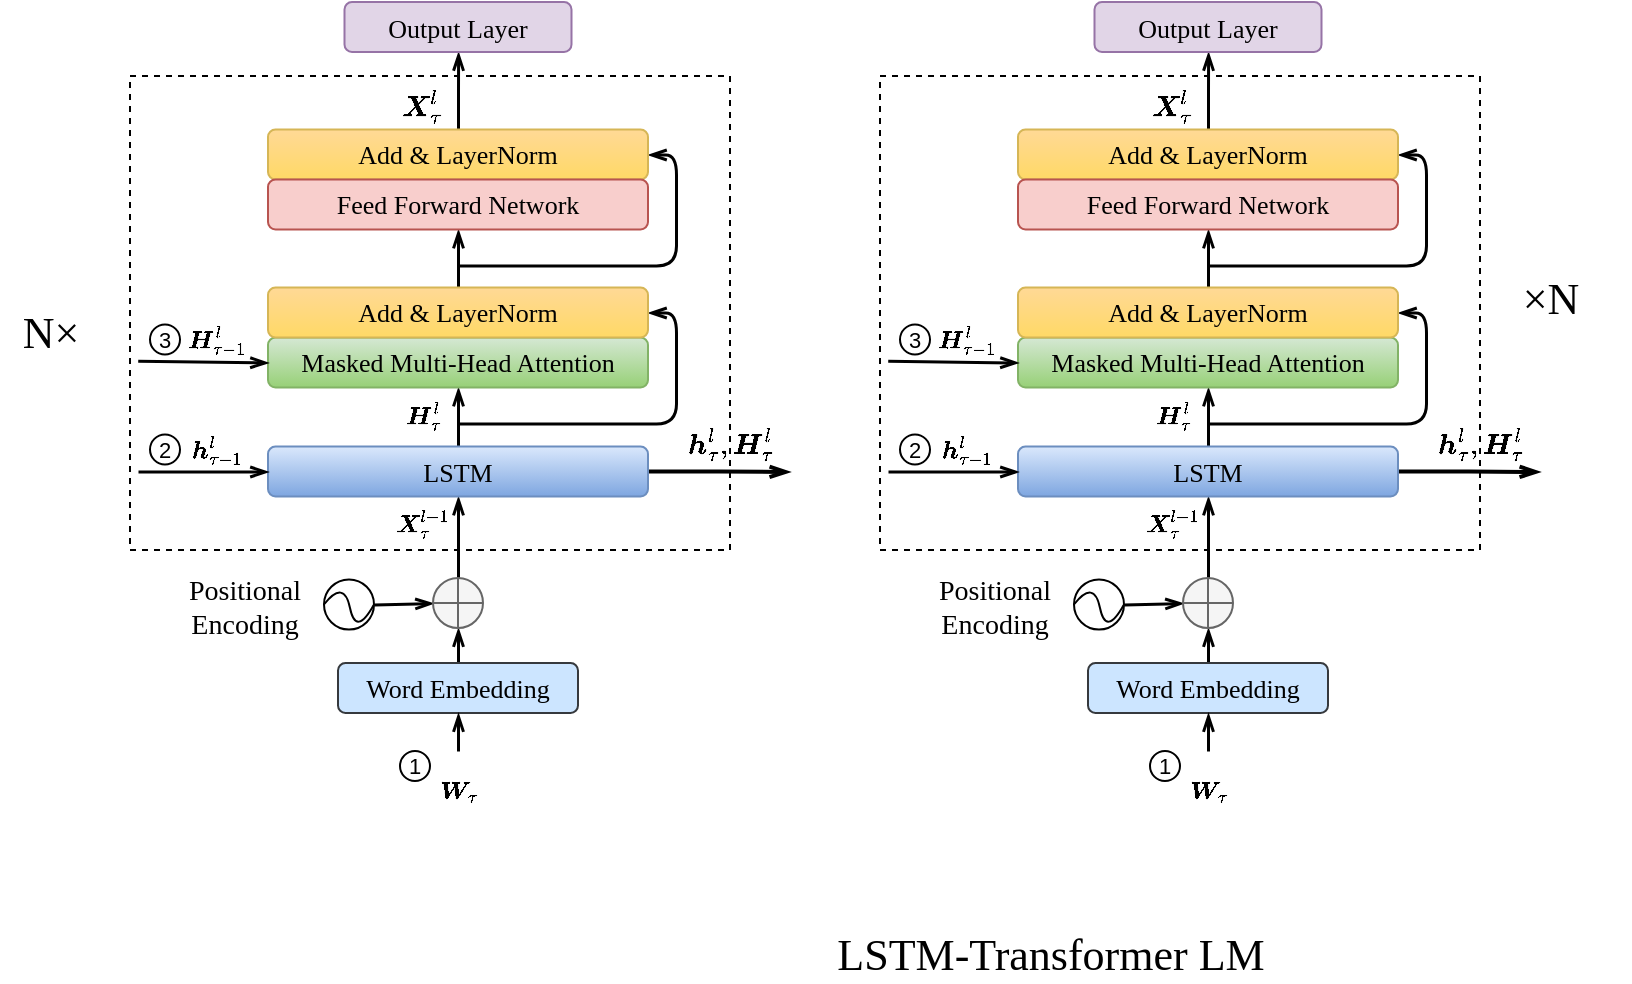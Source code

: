 <mxfile version="16.6.1" type="github">
  <diagram id="z0HHgGlnCuGLutk6PVgF" name="Page-1">
    <mxGraphModel dx="1796" dy="645" grid="1" gridSize="10" guides="1" tooltips="1" connect="1" arrows="1" fold="1" page="1" pageScale="1" pageWidth="850" pageHeight="1100" math="1" shadow="0">
      <root>
        <mxCell id="0" />
        <mxCell id="1" parent="0" />
        <mxCell id="CTJLBTLDGU4M1NpmP4fn-86" value="" style="rounded=0;whiteSpace=wrap;html=1;shadow=0;glass=0;dashed=1;sketch=0;fillColor=none;fontFamily=Georgia;" parent="1" vertex="1">
          <mxGeometry x="-300" y="220" width="300" height="237" as="geometry" />
        </mxCell>
        <mxCell id="CTJLBTLDGU4M1NpmP4fn-3" style="edgeStyle=orthogonalEdgeStyle;rounded=0;orthogonalLoop=1;jettySize=auto;html=1;entryX=0.5;entryY=1;entryDx=0;entryDy=0;strokeWidth=1.5;endArrow=openThin;endFill=0;exitX=0.5;exitY=0;exitDx=0;exitDy=0;fontFamily=Georgia;" parent="1" source="iIbkzB-FwA6yvQ0Qt3dR-1" target="CTJLBTLDGU4M1NpmP4fn-2" edge="1">
          <mxGeometry relative="1" as="geometry">
            <mxPoint x="-136" y="434.75" as="sourcePoint" />
          </mxGeometry>
        </mxCell>
        <mxCell id="CTJLBTLDGU4M1NpmP4fn-2" value="&lt;font style=&quot;font-size: 13px&quot;&gt;Masked Multi-Head Attention&lt;/font&gt;" style="rounded=1;whiteSpace=wrap;html=1;fillColor=#d5e8d4;strokeColor=#82b366;gradientColor=#97d077;fontFamily=Georgia;" parent="1" vertex="1">
          <mxGeometry x="-231" y="350.75" width="190" height="25" as="geometry" />
        </mxCell>
        <mxCell id="CTJLBTLDGU4M1NpmP4fn-4" value="" style="edgeStyle=elbowEdgeStyle;elbow=horizontal;endArrow=openThin;html=1;strokeWidth=1.5;entryX=1;entryY=0.5;entryDx=0;entryDy=0;endFill=0;fontFamily=Georgia;" parent="1" target="CTJLBTLDGU4M1NpmP4fn-7" edge="1">
          <mxGeometry width="50" height="50" relative="1" as="geometry">
            <mxPoint x="-136" y="393.75" as="sourcePoint" />
            <mxPoint x="-126.0" y="386.75" as="targetPoint" />
            <Array as="points">
              <mxPoint x="-27" y="413.75" />
              <mxPoint x="34" y="447.75" />
            </Array>
          </mxGeometry>
        </mxCell>
        <mxCell id="CTJLBTLDGU4M1NpmP4fn-11" style="edgeStyle=orthogonalEdgeStyle;rounded=0;orthogonalLoop=1;jettySize=auto;html=1;exitX=0.5;exitY=0;exitDx=0;exitDy=0;entryX=0.5;entryY=1;entryDx=0;entryDy=0;endArrow=openThin;endFill=0;strokeWidth=1.5;fontFamily=Georgia;" parent="1" source="CTJLBTLDGU4M1NpmP4fn-7" target="CTJLBTLDGU4M1NpmP4fn-10" edge="1">
          <mxGeometry relative="1" as="geometry" />
        </mxCell>
        <mxCell id="CTJLBTLDGU4M1NpmP4fn-7" value="&lt;font style=&quot;font-size: 13px&quot;&gt;Add &amp;amp; LayerNorm&lt;/font&gt;" style="rounded=1;whiteSpace=wrap;html=1;fillColor=#FFD996;strokeColor=#d6b656;fontFamily=Georgia;gradientColor=#FFD966;" parent="1" vertex="1">
          <mxGeometry x="-231" y="325.75" width="190" height="25" as="geometry" />
        </mxCell>
        <mxCell id="CTJLBTLDGU4M1NpmP4fn-14" value="" style="edgeStyle=elbowEdgeStyle;elbow=horizontal;endArrow=openThin;html=1;strokeWidth=1.5;endFill=0;entryX=1;entryY=0.5;entryDx=0;entryDy=0;fontFamily=Georgia;" parent="1" target="CTJLBTLDGU4M1NpmP4fn-15" edge="1">
          <mxGeometry width="50" height="50" relative="1" as="geometry">
            <mxPoint x="-136" y="314.75" as="sourcePoint" />
            <mxPoint x="-126.0" y="273.75" as="targetPoint" />
            <Array as="points">
              <mxPoint x="-27" y="311.75" />
            </Array>
          </mxGeometry>
        </mxCell>
        <mxCell id="CTJLBTLDGU4M1NpmP4fn-18" style="edgeStyle=orthogonalEdgeStyle;rounded=0;orthogonalLoop=1;jettySize=auto;html=1;exitX=0.5;exitY=0;exitDx=0;exitDy=0;endArrow=openThin;endFill=0;strokeWidth=1.5;fontFamily=Georgia;" parent="1" source="CTJLBTLDGU4M1NpmP4fn-15" target="IyFWRD1OJdr2gIB2jrgP-10" edge="1">
          <mxGeometry relative="1" as="geometry">
            <mxPoint x="-136" y="210" as="targetPoint" />
          </mxGeometry>
        </mxCell>
        <mxCell id="CTJLBTLDGU4M1NpmP4fn-15" value="&lt;span style=&quot;font-size: 13px&quot;&gt;Add &amp;amp; LayerNorm&lt;/span&gt;" style="rounded=1;whiteSpace=wrap;html=1;fillColor=#FFD996;strokeColor=#d6b656;fontFamily=Georgia;gradientColor=#ffd966;" parent="1" vertex="1">
          <mxGeometry x="-231" y="246.75" width="190" height="25" as="geometry" />
        </mxCell>
        <mxCell id="CTJLBTLDGU4M1NpmP4fn-29" value="&lt;span style=&quot;font-size: 14px&quot;&gt;$$\boldsymbol X^{l}_\tau$$&lt;/span&gt;" style="text;html=1;align=center;verticalAlign=middle;resizable=0;points=[];autosize=1;strokeColor=none;fontFamily=Georgia;" parent="1" vertex="1">
          <mxGeometry x="-254" y="224.75" width="200" height="20" as="geometry" />
        </mxCell>
        <mxCell id="CTJLBTLDGU4M1NpmP4fn-10" value="&lt;font style=&quot;font-size: 13px&quot;&gt;Feed Forward Network&lt;/font&gt;" style="rounded=1;whiteSpace=wrap;html=1;fillColor=#f8cecc;strokeColor=#b85450;fontFamily=Georgia;" parent="1" vertex="1">
          <mxGeometry x="-231" y="271.75" width="190" height="25" as="geometry" />
        </mxCell>
        <mxCell id="CTJLBTLDGU4M1NpmP4fn-75" style="edgeStyle=none;rounded=0;orthogonalLoop=1;jettySize=auto;html=1;exitX=0.5;exitY=0;exitDx=0;exitDy=0;entryX=0.5;entryY=1;entryDx=0;entryDy=0;endArrow=openThin;endFill=0;strokeWidth=1.5;fontFamily=Georgia;" parent="1" source="CTJLBTLDGU4M1NpmP4fn-62" target="CTJLBTLDGU4M1NpmP4fn-72" edge="1">
          <mxGeometry relative="1" as="geometry" />
        </mxCell>
        <mxCell id="CTJLBTLDGU4M1NpmP4fn-62" value="&lt;font style=&quot;font-size: 13px;&quot;&gt;Word Embedding&lt;/font&gt;" style="rounded=1;whiteSpace=wrap;html=1;fillColor=#cce5ff;strokeColor=#36393d;fontSize=13;fontFamily=Georgia;" parent="1" vertex="1">
          <mxGeometry x="-196" y="513.5" width="120" height="25" as="geometry" />
        </mxCell>
        <mxCell id="CTJLBTLDGU4M1NpmP4fn-64" value="" style="endArrow=openThin;html=1;strokeWidth=1.5;entryX=0.5;entryY=1;entryDx=0;entryDy=0;endFill=0;fontFamily=Georgia;" parent="1" target="CTJLBTLDGU4M1NpmP4fn-62" edge="1">
          <mxGeometry width="50" height="50" relative="1" as="geometry">
            <mxPoint x="-136" y="557.5" as="sourcePoint" />
            <mxPoint x="-136.0" y="559.5" as="targetPoint" />
          </mxGeometry>
        </mxCell>
        <mxCell id="CTJLBTLDGU4M1NpmP4fn-90" style="edgeStyle=none;rounded=0;orthogonalLoop=1;jettySize=auto;html=1;exitX=1;exitY=0.5;exitDx=0;exitDy=0;entryX=0;entryY=0.5;entryDx=0;entryDy=0;endArrow=openThin;endFill=0;strokeWidth=1.5;fontFamily=Georgia;" parent="1" source="CTJLBTLDGU4M1NpmP4fn-65" target="CTJLBTLDGU4M1NpmP4fn-72" edge="1">
          <mxGeometry relative="1" as="geometry" />
        </mxCell>
        <mxCell id="CTJLBTLDGU4M1NpmP4fn-65" value="" style="ellipse;whiteSpace=wrap;html=1;aspect=fixed;rounded=0;shadow=0;glass=0;sketch=0;strokeColor=#000000;fillColor=none;gradientColor=none;fontFamily=Georgia;" parent="1" vertex="1">
          <mxGeometry x="-203" y="471.75" width="25" height="25" as="geometry" />
        </mxCell>
        <mxCell id="CTJLBTLDGU4M1NpmP4fn-69" value="" style="curved=1;endArrow=none;html=1;strokeWidth=1;exitX=0;exitY=0.5;exitDx=0;exitDy=0;entryX=1;entryY=0.5;entryDx=0;entryDy=0;endFill=0;fontFamily=Georgia;" parent="1" source="CTJLBTLDGU4M1NpmP4fn-65" target="CTJLBTLDGU4M1NpmP4fn-65" edge="1">
          <mxGeometry width="50" height="50" relative="1" as="geometry">
            <mxPoint x="-193" y="526.25" as="sourcePoint" />
            <mxPoint x="-143" y="476.25" as="targetPoint" />
            <Array as="points">
              <mxPoint x="-193" y="471.5" />
              <mxPoint x="-187" y="500.5" />
            </Array>
          </mxGeometry>
        </mxCell>
        <mxCell id="CTJLBTLDGU4M1NpmP4fn-71" value="&lt;font style=&quot;font-size: 14px&quot;&gt;Positional&lt;br&gt;Encoding&lt;/font&gt;" style="text;html=1;align=center;verticalAlign=middle;resizable=0;points=[];autosize=1;strokeColor=none;fontFamily=Georgia;" parent="1" vertex="1">
          <mxGeometry x="-283" y="466" width="80" height="40" as="geometry" />
        </mxCell>
        <mxCell id="CTJLBTLDGU4M1NpmP4fn-81" style="edgeStyle=none;rounded=0;orthogonalLoop=1;jettySize=auto;html=1;exitX=0.5;exitY=0;exitDx=0;exitDy=0;endArrow=openThin;endFill=0;strokeWidth=1.5;fontFamily=Georgia;entryX=0.5;entryY=1;entryDx=0;entryDy=0;" parent="1" source="CTJLBTLDGU4M1NpmP4fn-72" target="iIbkzB-FwA6yvQ0Qt3dR-1" edge="1">
          <mxGeometry relative="1" as="geometry">
            <mxPoint x="-100" y="480" as="targetPoint" />
          </mxGeometry>
        </mxCell>
        <mxCell id="CTJLBTLDGU4M1NpmP4fn-72" value="" style="shape=orEllipse;perimeter=ellipsePerimeter;whiteSpace=wrap;html=1;backgroundOutline=1;fillColor=#f5f5f5;strokeColor=#666666;fontColor=#333333;fontFamily=Georgia;" parent="1" vertex="1">
          <mxGeometry x="-148.5" y="471" width="25" height="25" as="geometry" />
        </mxCell>
        <mxCell id="CTJLBTLDGU4M1NpmP4fn-84" value="&lt;font style=&quot;font-size: 22px&quot;&gt;×N&lt;/font&gt;" style="text;html=1;align=center;verticalAlign=middle;resizable=0;points=[];autosize=1;strokeColor=none;fontFamily=Georgia;" parent="1" vertex="1">
          <mxGeometry x="10" y="321.75" width="50" height="20" as="geometry" />
        </mxCell>
        <mxCell id="CTJLBTLDGU4M1NpmP4fn-92" value="&lt;font style=&quot;font-size: 22px&quot;&gt;LSTM-Transformer LM&lt;/font&gt;" style="text;html=1;align=center;verticalAlign=middle;resizable=0;points=[];autosize=1;strokeColor=none;fontFamily=Georgia;" parent="1" vertex="1">
          <mxGeometry x="-340" y="650" width="250" height="20" as="geometry" />
        </mxCell>
        <mxCell id="IyFWRD1OJdr2gIB2jrgP-5" style="edgeStyle=orthogonalEdgeStyle;rounded=0;orthogonalLoop=1;jettySize=auto;html=1;exitX=1;exitY=0.5;exitDx=0;exitDy=0;fontSize=11;endArrow=openThin;endFill=0;strokeWidth=2;" parent="1" source="iIbkzB-FwA6yvQ0Qt3dR-1" edge="1">
          <mxGeometry relative="1" as="geometry">
            <mxPoint x="30" y="418" as="targetPoint" />
          </mxGeometry>
        </mxCell>
        <mxCell id="iIbkzB-FwA6yvQ0Qt3dR-1" value="&lt;font style=&quot;font-size: 13px&quot;&gt;LSTM&lt;/font&gt;" style="rounded=1;whiteSpace=wrap;html=1;fillColor=#dae8fc;strokeColor=#6c8ebf;gradientColor=#7ea6e0;fontFamily=Georgia;" parent="1" vertex="1">
          <mxGeometry x="-231" y="405.25" width="190" height="25" as="geometry" />
        </mxCell>
        <mxCell id="iIbkzB-FwA6yvQ0Qt3dR-6" value="" style="endArrow=openThin;html=1;rounded=0;fontSize=12;strokeWidth=1.5;endFill=0;exitX=0.294;exitY=1.03;exitDx=0;exitDy=0;exitPerimeter=0;entryX=0;entryY=0.5;entryDx=0;entryDy=0;fontFamily=Georgia;" parent="1" source="iIbkzB-FwA6yvQ0Qt3dR-8" target="CTJLBTLDGU4M1NpmP4fn-2" edge="1">
          <mxGeometry width="50" height="50" relative="1" as="geometry">
            <mxPoint x="-277" y="362.87" as="sourcePoint" />
            <mxPoint x="-247" y="363.75" as="targetPoint" />
          </mxGeometry>
        </mxCell>
        <mxCell id="iIbkzB-FwA6yvQ0Qt3dR-7" value="" style="endArrow=openThin;html=1;rounded=0;fontSize=12;strokeWidth=1.5;exitX=0.07;exitY=0.883;exitDx=0;exitDy=0;exitPerimeter=0;endFill=0;entryX=0;entryY=0.5;entryDx=0;entryDy=0;fontFamily=Georgia;" parent="1" target="iIbkzB-FwA6yvQ0Qt3dR-1" edge="1">
          <mxGeometry width="50" height="50" relative="1" as="geometry">
            <mxPoint x="-296" y="417.74" as="sourcePoint" />
            <mxPoint x="-227" y="417.75" as="targetPoint" />
          </mxGeometry>
        </mxCell>
        <mxCell id="iIbkzB-FwA6yvQ0Qt3dR-8" value="$$\boldsymbol H^l_{\tau-1}$$" style="text;html=1;align=center;verticalAlign=middle;resizable=0;points=[];autosize=1;strokeColor=none;fillColor=none;fontSize=12;fontFamily=Georgia;" parent="1" vertex="1">
          <mxGeometry x="-352" y="341.75" width="190" height="20" as="geometry" />
        </mxCell>
        <mxCell id="iIbkzB-FwA6yvQ0Qt3dR-9" value="$$\boldsymbol &lt;br&gt;h^l_{\tau-1}$$" style="text;html=1;align=center;verticalAlign=middle;resizable=0;points=[];autosize=1;strokeColor=none;fillColor=none;fontSize=12;fontFamily=Georgia;" parent="1" vertex="1">
          <mxGeometry x="-307" y="392.25" width="100" height="30" as="geometry" />
        </mxCell>
        <mxCell id="iIbkzB-FwA6yvQ0Qt3dR-11" value="$$\boldsymbol H^l_{\tau}$$" style="text;html=1;align=center;verticalAlign=middle;resizable=0;points=[];autosize=1;strokeColor=none;fillColor=none;fontSize=12;fontFamily=Georgia;" parent="1" vertex="1">
          <mxGeometry x="-244" y="379.75" width="180" height="20" as="geometry" />
        </mxCell>
        <mxCell id="iIbkzB-FwA6yvQ0Qt3dR-12" value="$$\boldsymbol X^{l-1}_{\tau}$$" style="text;html=1;align=center;verticalAlign=middle;resizable=0;points=[];autosize=1;strokeColor=none;fillColor=none;fontSize=12;fontFamily=Georgia;" parent="1" vertex="1">
          <mxGeometry x="-254" y="434.25" width="200" height="20" as="geometry" />
        </mxCell>
        <mxCell id="IyFWRD1OJdr2gIB2jrgP-1" value="$$\boldsymbol W_{\tau}$$" style="text;html=1;align=center;verticalAlign=middle;resizable=0;points=[];autosize=1;strokeColor=none;fillColor=none;fontSize=12;fontFamily=Georgia;" parent="1" vertex="1">
          <mxGeometry x="-221" y="566.5" width="170" height="20" as="geometry" />
        </mxCell>
        <mxCell id="IyFWRD1OJdr2gIB2jrgP-2" value="&lt;font style=&quot;font-size: 11px&quot;&gt;1&lt;/font&gt;" style="ellipse;whiteSpace=wrap;html=1;aspect=fixed;" parent="1" vertex="1">
          <mxGeometry x="-165" y="557.5" width="15" height="15" as="geometry" />
        </mxCell>
        <mxCell id="IyFWRD1OJdr2gIB2jrgP-3" value="&lt;font style=&quot;font-size: 11px&quot;&gt;3&lt;/font&gt;" style="ellipse;whiteSpace=wrap;html=1;aspect=fixed;" parent="1" vertex="1">
          <mxGeometry x="-290" y="344.25" width="15" height="15" as="geometry" />
        </mxCell>
        <mxCell id="IyFWRD1OJdr2gIB2jrgP-4" value="&lt;font style=&quot;font-size: 11px&quot;&gt;2&lt;/font&gt;" style="ellipse;whiteSpace=wrap;html=1;aspect=fixed;" parent="1" vertex="1">
          <mxGeometry x="-290" y="399.25" width="15" height="15" as="geometry" />
        </mxCell>
        <mxCell id="IyFWRD1OJdr2gIB2jrgP-7" value="$$\boldsymbol h^l_{\tau}, &lt;br&gt;\boldsymbol H^l_{\tau}$$" style="text;html=1;align=center;verticalAlign=middle;resizable=0;points=[];autosize=1;strokeColor=none;fillColor=none;fontSize=12;" parent="1" vertex="1">
          <mxGeometry x="-75" y="389.25" width="150" height="30" as="geometry" />
        </mxCell>
        <mxCell id="IyFWRD1OJdr2gIB2jrgP-10" value="&lt;span style=&quot;font-size: 13px;&quot;&gt;Output Layer&lt;/span&gt;" style="rounded=1;whiteSpace=wrap;html=1;fillColor=#e1d5e7;strokeColor=#9673a6;fontSize=13;fontFamily=Georgia;" parent="1" vertex="1">
          <mxGeometry x="-192.75" y="183" width="113.5" height="25" as="geometry" />
        </mxCell>
        <mxCell id="IyFWRD1OJdr2gIB2jrgP-11" value="" style="rounded=0;whiteSpace=wrap;html=1;shadow=0;glass=0;dashed=1;sketch=0;fillColor=none;fontFamily=Georgia;" parent="1" vertex="1">
          <mxGeometry x="-675" y="220" width="300" height="237" as="geometry" />
        </mxCell>
        <mxCell id="IyFWRD1OJdr2gIB2jrgP-12" style="edgeStyle=orthogonalEdgeStyle;rounded=0;orthogonalLoop=1;jettySize=auto;html=1;entryX=0.5;entryY=1;entryDx=0;entryDy=0;strokeWidth=1.5;endArrow=openThin;endFill=0;exitX=0.5;exitY=0;exitDx=0;exitDy=0;fontFamily=Georgia;" parent="1" source="IyFWRD1OJdr2gIB2jrgP-33" target="IyFWRD1OJdr2gIB2jrgP-13" edge="1">
          <mxGeometry relative="1" as="geometry">
            <mxPoint x="-511" y="434.75" as="sourcePoint" />
          </mxGeometry>
        </mxCell>
        <mxCell id="IyFWRD1OJdr2gIB2jrgP-13" value="&lt;font style=&quot;font-size: 13px&quot;&gt;Masked Multi-Head Attention&lt;/font&gt;" style="rounded=1;whiteSpace=wrap;html=1;fillColor=#d5e8d4;strokeColor=#82b366;gradientColor=#97d077;fontFamily=Georgia;" parent="1" vertex="1">
          <mxGeometry x="-606" y="350.75" width="190" height="25" as="geometry" />
        </mxCell>
        <mxCell id="IyFWRD1OJdr2gIB2jrgP-14" value="" style="edgeStyle=elbowEdgeStyle;elbow=horizontal;endArrow=openThin;html=1;strokeWidth=1.5;entryX=1;entryY=0.5;entryDx=0;entryDy=0;endFill=0;fontFamily=Georgia;" parent="1" target="IyFWRD1OJdr2gIB2jrgP-16" edge="1">
          <mxGeometry width="50" height="50" relative="1" as="geometry">
            <mxPoint x="-511" y="393.75" as="sourcePoint" />
            <mxPoint x="-501.0" y="386.75" as="targetPoint" />
            <Array as="points">
              <mxPoint x="-402" y="413.75" />
              <mxPoint x="-341" y="447.75" />
            </Array>
          </mxGeometry>
        </mxCell>
        <mxCell id="IyFWRD1OJdr2gIB2jrgP-15" style="edgeStyle=orthogonalEdgeStyle;rounded=0;orthogonalLoop=1;jettySize=auto;html=1;exitX=0.5;exitY=0;exitDx=0;exitDy=0;entryX=0.5;entryY=1;entryDx=0;entryDy=0;endArrow=openThin;endFill=0;strokeWidth=1.5;fontFamily=Georgia;" parent="1" source="IyFWRD1OJdr2gIB2jrgP-16" target="IyFWRD1OJdr2gIB2jrgP-21" edge="1">
          <mxGeometry relative="1" as="geometry" />
        </mxCell>
        <mxCell id="IyFWRD1OJdr2gIB2jrgP-16" value="&lt;font style=&quot;font-size: 13px&quot;&gt;Add &amp;amp; LayerNorm&lt;/font&gt;" style="rounded=1;whiteSpace=wrap;html=1;fillColor=#FFD996;strokeColor=#d6b656;fontFamily=Georgia;gradientColor=#FFD966;" parent="1" vertex="1">
          <mxGeometry x="-606" y="325.75" width="190" height="25" as="geometry" />
        </mxCell>
        <mxCell id="IyFWRD1OJdr2gIB2jrgP-17" value="" style="edgeStyle=elbowEdgeStyle;elbow=horizontal;endArrow=openThin;html=1;strokeWidth=1.5;endFill=0;entryX=1;entryY=0.5;entryDx=0;entryDy=0;fontFamily=Georgia;" parent="1" target="IyFWRD1OJdr2gIB2jrgP-19" edge="1">
          <mxGeometry width="50" height="50" relative="1" as="geometry">
            <mxPoint x="-511" y="314.75" as="sourcePoint" />
            <mxPoint x="-501.0" y="273.75" as="targetPoint" />
            <Array as="points">
              <mxPoint x="-402" y="311.75" />
            </Array>
          </mxGeometry>
        </mxCell>
        <mxCell id="IyFWRD1OJdr2gIB2jrgP-18" style="edgeStyle=orthogonalEdgeStyle;rounded=0;orthogonalLoop=1;jettySize=auto;html=1;exitX=0.5;exitY=0;exitDx=0;exitDy=0;endArrow=openThin;endFill=0;strokeWidth=1.5;fontFamily=Georgia;" parent="1" source="IyFWRD1OJdr2gIB2jrgP-19" target="IyFWRD1OJdr2gIB2jrgP-45" edge="1">
          <mxGeometry relative="1" as="geometry">
            <mxPoint x="-511" y="210" as="targetPoint" />
          </mxGeometry>
        </mxCell>
        <mxCell id="IyFWRD1OJdr2gIB2jrgP-19" value="&lt;span style=&quot;font-size: 13px&quot;&gt;Add &amp;amp; LayerNorm&lt;/span&gt;" style="rounded=1;whiteSpace=wrap;html=1;fillColor=#FFD996;strokeColor=#d6b656;fontFamily=Georgia;gradientColor=#ffd966;" parent="1" vertex="1">
          <mxGeometry x="-606" y="246.75" width="190" height="25" as="geometry" />
        </mxCell>
        <mxCell id="IyFWRD1OJdr2gIB2jrgP-20" value="&lt;span style=&quot;font-size: 14px&quot;&gt;$$\boldsymbol X^{l}_\tau$$&lt;/span&gt;" style="text;html=1;align=center;verticalAlign=middle;resizable=0;points=[];autosize=1;strokeColor=none;fontFamily=Georgia;" parent="1" vertex="1">
          <mxGeometry x="-629" y="224.75" width="200" height="20" as="geometry" />
        </mxCell>
        <mxCell id="IyFWRD1OJdr2gIB2jrgP-21" value="&lt;font style=&quot;font-size: 13px&quot;&gt;Feed Forward Network&lt;/font&gt;" style="rounded=1;whiteSpace=wrap;html=1;fillColor=#f8cecc;strokeColor=#b85450;fontFamily=Georgia;" parent="1" vertex="1">
          <mxGeometry x="-606" y="271.75" width="190" height="25" as="geometry" />
        </mxCell>
        <mxCell id="IyFWRD1OJdr2gIB2jrgP-22" style="edgeStyle=none;rounded=0;orthogonalLoop=1;jettySize=auto;html=1;exitX=0.5;exitY=0;exitDx=0;exitDy=0;entryX=0.5;entryY=1;entryDx=0;entryDy=0;endArrow=openThin;endFill=0;strokeWidth=1.5;fontFamily=Georgia;" parent="1" source="IyFWRD1OJdr2gIB2jrgP-23" target="IyFWRD1OJdr2gIB2jrgP-30" edge="1">
          <mxGeometry relative="1" as="geometry" />
        </mxCell>
        <mxCell id="IyFWRD1OJdr2gIB2jrgP-23" value="&lt;font style=&quot;font-size: 13px;&quot;&gt;Word Embedding&lt;/font&gt;" style="rounded=1;whiteSpace=wrap;html=1;fillColor=#cce5ff;strokeColor=#36393d;fontSize=13;fontFamily=Georgia;" parent="1" vertex="1">
          <mxGeometry x="-571" y="513.5" width="120" height="25" as="geometry" />
        </mxCell>
        <mxCell id="IyFWRD1OJdr2gIB2jrgP-24" value="" style="endArrow=openThin;html=1;strokeWidth=1.5;entryX=0.5;entryY=1;entryDx=0;entryDy=0;endFill=0;fontFamily=Georgia;" parent="1" target="IyFWRD1OJdr2gIB2jrgP-23" edge="1">
          <mxGeometry width="50" height="50" relative="1" as="geometry">
            <mxPoint x="-511" y="557.5" as="sourcePoint" />
            <mxPoint x="-511.0" y="559.5" as="targetPoint" />
          </mxGeometry>
        </mxCell>
        <mxCell id="IyFWRD1OJdr2gIB2jrgP-25" style="edgeStyle=none;rounded=0;orthogonalLoop=1;jettySize=auto;html=1;exitX=1;exitY=0.5;exitDx=0;exitDy=0;entryX=0;entryY=0.5;entryDx=0;entryDy=0;endArrow=openThin;endFill=0;strokeWidth=1.5;fontFamily=Georgia;" parent="1" source="IyFWRD1OJdr2gIB2jrgP-26" target="IyFWRD1OJdr2gIB2jrgP-30" edge="1">
          <mxGeometry relative="1" as="geometry" />
        </mxCell>
        <mxCell id="IyFWRD1OJdr2gIB2jrgP-26" value="" style="ellipse;whiteSpace=wrap;html=1;aspect=fixed;rounded=0;shadow=0;glass=0;sketch=0;strokeColor=#000000;fillColor=none;gradientColor=none;fontFamily=Georgia;" parent="1" vertex="1">
          <mxGeometry x="-578" y="471.75" width="25" height="25" as="geometry" />
        </mxCell>
        <mxCell id="IyFWRD1OJdr2gIB2jrgP-27" value="" style="curved=1;endArrow=none;html=1;strokeWidth=1;exitX=0;exitY=0.5;exitDx=0;exitDy=0;entryX=1;entryY=0.5;entryDx=0;entryDy=0;endFill=0;fontFamily=Georgia;" parent="1" source="IyFWRD1OJdr2gIB2jrgP-26" target="IyFWRD1OJdr2gIB2jrgP-26" edge="1">
          <mxGeometry width="50" height="50" relative="1" as="geometry">
            <mxPoint x="-568" y="526.25" as="sourcePoint" />
            <mxPoint x="-518" y="476.25" as="targetPoint" />
            <Array as="points">
              <mxPoint x="-568" y="471.5" />
              <mxPoint x="-562" y="500.5" />
            </Array>
          </mxGeometry>
        </mxCell>
        <mxCell id="IyFWRD1OJdr2gIB2jrgP-28" value="&lt;font style=&quot;font-size: 14px&quot;&gt;Positional&lt;br&gt;Encoding&lt;/font&gt;" style="text;html=1;align=center;verticalAlign=middle;resizable=0;points=[];autosize=1;strokeColor=none;fontFamily=Georgia;" parent="1" vertex="1">
          <mxGeometry x="-658" y="466" width="80" height="40" as="geometry" />
        </mxCell>
        <mxCell id="IyFWRD1OJdr2gIB2jrgP-29" style="edgeStyle=none;rounded=0;orthogonalLoop=1;jettySize=auto;html=1;exitX=0.5;exitY=0;exitDx=0;exitDy=0;endArrow=openThin;endFill=0;strokeWidth=1.5;fontFamily=Georgia;entryX=0.5;entryY=1;entryDx=0;entryDy=0;" parent="1" source="IyFWRD1OJdr2gIB2jrgP-30" target="IyFWRD1OJdr2gIB2jrgP-33" edge="1">
          <mxGeometry relative="1" as="geometry">
            <mxPoint x="-475" y="480" as="targetPoint" />
          </mxGeometry>
        </mxCell>
        <mxCell id="IyFWRD1OJdr2gIB2jrgP-30" value="" style="shape=orEllipse;perimeter=ellipsePerimeter;whiteSpace=wrap;html=1;backgroundOutline=1;fillColor=#f5f5f5;strokeColor=#666666;fontColor=#333333;fontFamily=Georgia;" parent="1" vertex="1">
          <mxGeometry x="-523.5" y="471" width="25" height="25" as="geometry" />
        </mxCell>
        <mxCell id="IyFWRD1OJdr2gIB2jrgP-31" value="&lt;font style=&quot;font-size: 22px&quot;&gt;N×&lt;/font&gt;" style="text;html=1;align=center;verticalAlign=middle;resizable=0;points=[];autosize=1;strokeColor=none;fontFamily=Georgia;" parent="1" vertex="1">
          <mxGeometry x="-740" y="339.25" width="50" height="20" as="geometry" />
        </mxCell>
        <mxCell id="IyFWRD1OJdr2gIB2jrgP-32" style="edgeStyle=orthogonalEdgeStyle;rounded=0;orthogonalLoop=1;jettySize=auto;html=1;exitX=1;exitY=0.5;exitDx=0;exitDy=0;fontSize=11;endArrow=openThin;endFill=0;strokeWidth=2;" parent="1" source="IyFWRD1OJdr2gIB2jrgP-33" edge="1">
          <mxGeometry relative="1" as="geometry">
            <mxPoint x="-345" y="418.0" as="targetPoint" />
          </mxGeometry>
        </mxCell>
        <mxCell id="IyFWRD1OJdr2gIB2jrgP-33" value="&lt;font style=&quot;font-size: 13px&quot;&gt;LSTM&lt;/font&gt;" style="rounded=1;whiteSpace=wrap;html=1;fillColor=#dae8fc;strokeColor=#6c8ebf;gradientColor=#7ea6e0;fontFamily=Georgia;" parent="1" vertex="1">
          <mxGeometry x="-606" y="405.25" width="190" height="25" as="geometry" />
        </mxCell>
        <mxCell id="IyFWRD1OJdr2gIB2jrgP-34" value="" style="endArrow=openThin;html=1;rounded=0;fontSize=12;strokeWidth=1.5;endFill=0;exitX=0.294;exitY=1.03;exitDx=0;exitDy=0;exitPerimeter=0;entryX=0;entryY=0.5;entryDx=0;entryDy=0;fontFamily=Georgia;" parent="1" source="IyFWRD1OJdr2gIB2jrgP-36" target="IyFWRD1OJdr2gIB2jrgP-13" edge="1">
          <mxGeometry width="50" height="50" relative="1" as="geometry">
            <mxPoint x="-652" y="362.87" as="sourcePoint" />
            <mxPoint x="-622" y="363.75" as="targetPoint" />
          </mxGeometry>
        </mxCell>
        <mxCell id="IyFWRD1OJdr2gIB2jrgP-35" value="" style="endArrow=openThin;html=1;rounded=0;fontSize=12;strokeWidth=1.5;exitX=0.07;exitY=0.883;exitDx=0;exitDy=0;exitPerimeter=0;endFill=0;entryX=0;entryY=0.5;entryDx=0;entryDy=0;fontFamily=Georgia;" parent="1" target="IyFWRD1OJdr2gIB2jrgP-33" edge="1">
          <mxGeometry width="50" height="50" relative="1" as="geometry">
            <mxPoint x="-671" y="417.74" as="sourcePoint" />
            <mxPoint x="-602" y="417.75" as="targetPoint" />
          </mxGeometry>
        </mxCell>
        <mxCell id="IyFWRD1OJdr2gIB2jrgP-36" value="$$\boldsymbol H^l_{\tau-1}$$" style="text;html=1;align=center;verticalAlign=middle;resizable=0;points=[];autosize=1;strokeColor=none;fillColor=none;fontSize=12;fontFamily=Georgia;" parent="1" vertex="1">
          <mxGeometry x="-727" y="341.75" width="190" height="20" as="geometry" />
        </mxCell>
        <mxCell id="IyFWRD1OJdr2gIB2jrgP-37" value="$$\boldsymbol &lt;br&gt;h^l_{\tau-1}$$" style="text;html=1;align=center;verticalAlign=middle;resizable=0;points=[];autosize=1;strokeColor=none;fillColor=none;fontSize=12;fontFamily=Georgia;" parent="1" vertex="1">
          <mxGeometry x="-682" y="392.25" width="100" height="30" as="geometry" />
        </mxCell>
        <mxCell id="IyFWRD1OJdr2gIB2jrgP-38" value="$$\boldsymbol H^l_{\tau}$$" style="text;html=1;align=center;verticalAlign=middle;resizable=0;points=[];autosize=1;strokeColor=none;fillColor=none;fontSize=12;fontFamily=Georgia;" parent="1" vertex="1">
          <mxGeometry x="-619" y="379.75" width="180" height="20" as="geometry" />
        </mxCell>
        <mxCell id="IyFWRD1OJdr2gIB2jrgP-39" value="$$\boldsymbol X^{l-1}_{\tau}$$" style="text;html=1;align=center;verticalAlign=middle;resizable=0;points=[];autosize=1;strokeColor=none;fillColor=none;fontSize=12;fontFamily=Georgia;" parent="1" vertex="1">
          <mxGeometry x="-629" y="434.25" width="200" height="20" as="geometry" />
        </mxCell>
        <mxCell id="IyFWRD1OJdr2gIB2jrgP-40" value="$$\boldsymbol W_{\tau}$$" style="text;html=1;align=center;verticalAlign=middle;resizable=0;points=[];autosize=1;strokeColor=none;fillColor=none;fontSize=12;fontFamily=Georgia;" parent="1" vertex="1">
          <mxGeometry x="-596" y="566.5" width="170" height="20" as="geometry" />
        </mxCell>
        <mxCell id="IyFWRD1OJdr2gIB2jrgP-41" value="&lt;font style=&quot;font-size: 11px&quot;&gt;1&lt;/font&gt;" style="ellipse;whiteSpace=wrap;html=1;aspect=fixed;" parent="1" vertex="1">
          <mxGeometry x="-540" y="557.5" width="15" height="15" as="geometry" />
        </mxCell>
        <mxCell id="IyFWRD1OJdr2gIB2jrgP-42" value="&lt;font style=&quot;font-size: 11px&quot;&gt;3&lt;/font&gt;" style="ellipse;whiteSpace=wrap;html=1;aspect=fixed;" parent="1" vertex="1">
          <mxGeometry x="-665" y="344.25" width="15" height="15" as="geometry" />
        </mxCell>
        <mxCell id="IyFWRD1OJdr2gIB2jrgP-43" value="&lt;font style=&quot;font-size: 11px&quot;&gt;2&lt;/font&gt;" style="ellipse;whiteSpace=wrap;html=1;aspect=fixed;" parent="1" vertex="1">
          <mxGeometry x="-665" y="399.25" width="15" height="15" as="geometry" />
        </mxCell>
        <mxCell id="IyFWRD1OJdr2gIB2jrgP-44" value="$$\boldsymbol h^l_{\tau}, &lt;br&gt;\boldsymbol H^l_{\tau}$$" style="text;html=1;align=center;verticalAlign=middle;resizable=0;points=[];autosize=1;strokeColor=none;fillColor=none;fontSize=12;" parent="1" vertex="1">
          <mxGeometry x="-450" y="389.25" width="150" height="30" as="geometry" />
        </mxCell>
        <mxCell id="IyFWRD1OJdr2gIB2jrgP-45" value="&lt;span style=&quot;font-size: 13px;&quot;&gt;Output Layer&lt;/span&gt;" style="rounded=1;whiteSpace=wrap;html=1;fillColor=#e1d5e7;strokeColor=#9673a6;fontSize=13;fontFamily=Georgia;" parent="1" vertex="1">
          <mxGeometry x="-567.75" y="183" width="113.5" height="25" as="geometry" />
        </mxCell>
      </root>
    </mxGraphModel>
  </diagram>
</mxfile>
